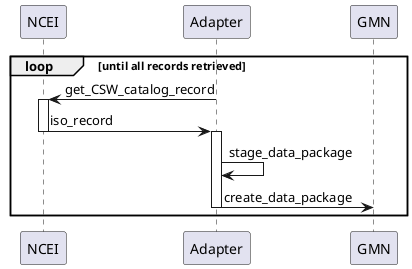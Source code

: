 @startuml

participant NCEI
participant Adapter
participant GMN

loop until all records retrieved
  Adapter->NCEI: get_CSW_catalog_record
  activate NCEI
  NCEI->Adapter: iso_record
  deactivate NCEI

  activate Adapter
  Adapter->Adapter: stage_data_package

  Adapter->GMN: create_data_package
  deactivate Adapter
end

@enduml